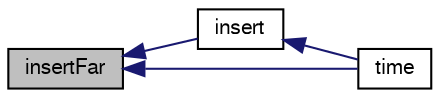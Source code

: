 digraph "insertFar"
{
  bgcolor="transparent";
  edge [fontname="FreeSans",fontsize="10",labelfontname="FreeSans",labelfontsize="10"];
  node [fontname="FreeSans",fontsize="10",shape=record];
  rankdir="LR";
  Node60 [label="insertFar",height=0.2,width=0.4,color="black", fillcolor="grey75", style="filled", fontcolor="black"];
  Node60 -> Node61 [dir="back",color="midnightblue",fontsize="10",style="solid",fontname="FreeSans"];
  Node61 [label="insert",height=0.2,width=0.4,color="black",URL="$a31374.html#a85f0696dfb70d101b69404027b5f19f0"];
  Node61 -> Node62 [dir="back",color="midnightblue",fontsize="10",style="solid",fontname="FreeSans"];
  Node62 [label="time",height=0.2,width=0.4,color="black",URL="$a31374.html#a0d94096809fe3376b29a2a29ca11bb18"];
  Node60 -> Node62 [dir="back",color="midnightblue",fontsize="10",style="solid",fontname="FreeSans"];
}
